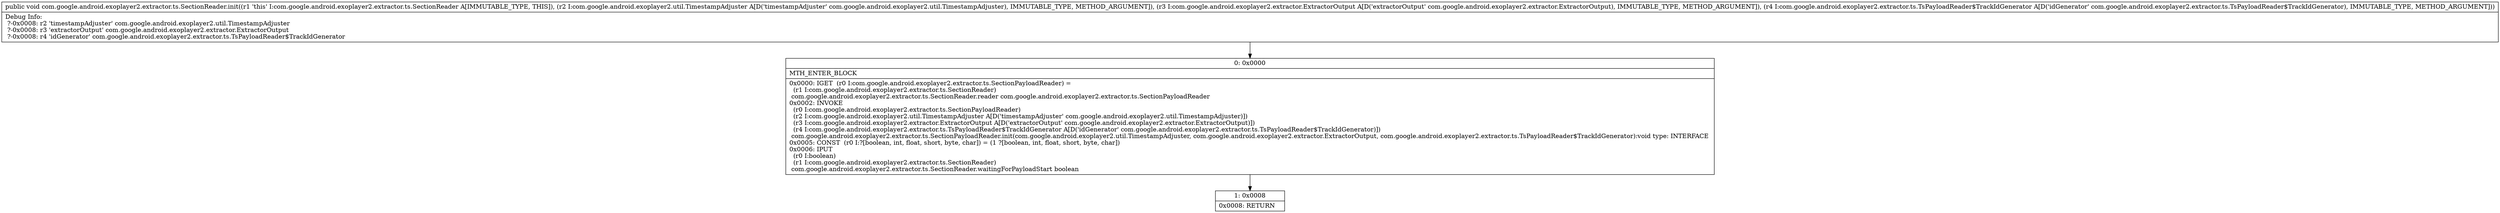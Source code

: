 digraph "CFG forcom.google.android.exoplayer2.extractor.ts.SectionReader.init(Lcom\/google\/android\/exoplayer2\/util\/TimestampAdjuster;Lcom\/google\/android\/exoplayer2\/extractor\/ExtractorOutput;Lcom\/google\/android\/exoplayer2\/extractor\/ts\/TsPayloadReader$TrackIdGenerator;)V" {
Node_0 [shape=record,label="{0\:\ 0x0000|MTH_ENTER_BLOCK\l|0x0000: IGET  (r0 I:com.google.android.exoplayer2.extractor.ts.SectionPayloadReader) = \l  (r1 I:com.google.android.exoplayer2.extractor.ts.SectionReader)\l com.google.android.exoplayer2.extractor.ts.SectionReader.reader com.google.android.exoplayer2.extractor.ts.SectionPayloadReader \l0x0002: INVOKE  \l  (r0 I:com.google.android.exoplayer2.extractor.ts.SectionPayloadReader)\l  (r2 I:com.google.android.exoplayer2.util.TimestampAdjuster A[D('timestampAdjuster' com.google.android.exoplayer2.util.TimestampAdjuster)])\l  (r3 I:com.google.android.exoplayer2.extractor.ExtractorOutput A[D('extractorOutput' com.google.android.exoplayer2.extractor.ExtractorOutput)])\l  (r4 I:com.google.android.exoplayer2.extractor.ts.TsPayloadReader$TrackIdGenerator A[D('idGenerator' com.google.android.exoplayer2.extractor.ts.TsPayloadReader$TrackIdGenerator)])\l com.google.android.exoplayer2.extractor.ts.SectionPayloadReader.init(com.google.android.exoplayer2.util.TimestampAdjuster, com.google.android.exoplayer2.extractor.ExtractorOutput, com.google.android.exoplayer2.extractor.ts.TsPayloadReader$TrackIdGenerator):void type: INTERFACE \l0x0005: CONST  (r0 I:?[boolean, int, float, short, byte, char]) = (1 ?[boolean, int, float, short, byte, char]) \l0x0006: IPUT  \l  (r0 I:boolean)\l  (r1 I:com.google.android.exoplayer2.extractor.ts.SectionReader)\l com.google.android.exoplayer2.extractor.ts.SectionReader.waitingForPayloadStart boolean \l}"];
Node_1 [shape=record,label="{1\:\ 0x0008|0x0008: RETURN   \l}"];
MethodNode[shape=record,label="{public void com.google.android.exoplayer2.extractor.ts.SectionReader.init((r1 'this' I:com.google.android.exoplayer2.extractor.ts.SectionReader A[IMMUTABLE_TYPE, THIS]), (r2 I:com.google.android.exoplayer2.util.TimestampAdjuster A[D('timestampAdjuster' com.google.android.exoplayer2.util.TimestampAdjuster), IMMUTABLE_TYPE, METHOD_ARGUMENT]), (r3 I:com.google.android.exoplayer2.extractor.ExtractorOutput A[D('extractorOutput' com.google.android.exoplayer2.extractor.ExtractorOutput), IMMUTABLE_TYPE, METHOD_ARGUMENT]), (r4 I:com.google.android.exoplayer2.extractor.ts.TsPayloadReader$TrackIdGenerator A[D('idGenerator' com.google.android.exoplayer2.extractor.ts.TsPayloadReader$TrackIdGenerator), IMMUTABLE_TYPE, METHOD_ARGUMENT]))  | Debug Info:\l  ?\-0x0008: r2 'timestampAdjuster' com.google.android.exoplayer2.util.TimestampAdjuster\l  ?\-0x0008: r3 'extractorOutput' com.google.android.exoplayer2.extractor.ExtractorOutput\l  ?\-0x0008: r4 'idGenerator' com.google.android.exoplayer2.extractor.ts.TsPayloadReader$TrackIdGenerator\l}"];
MethodNode -> Node_0;
Node_0 -> Node_1;
}

